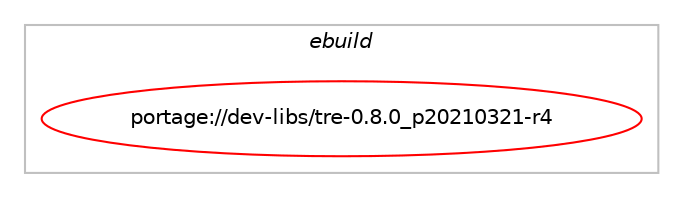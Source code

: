 digraph prolog {

# *************
# Graph options
# *************

newrank=true;
concentrate=true;
compound=true;
graph [rankdir=LR,fontname=Helvetica,fontsize=10,ranksep=1.5];#, ranksep=2.5, nodesep=0.2];
edge  [arrowhead=vee];
node  [fontname=Helvetica,fontsize=10];

# **********
# The ebuild
# **********

subgraph cluster_leftcol {
color=gray;
label=<<i>ebuild</i>>;
id [label="portage://dev-libs/tre-0.8.0_p20210321-r4", color=red, width=4, href="../dev-libs/tre-0.8.0_p20210321-r4.svg"];
}

# ****************
# The dependencies
# ****************

subgraph cluster_midcol {
color=gray;
label=<<i>dependencies</i>>;
subgraph cluster_compile {
fillcolor="#eeeeee";
style=filled;
label=<<i>compile</i>>;
# *** BEGIN UNKNOWN DEPENDENCY TYPE (TODO) ***
# id -> equal(use_conditional_group(positive,agrep,portage://dev-libs/tre-0.8.0_p20210321-r4,[package_dependency(portage://dev-libs/tre-0.8.0_p20210321-r4,install,weak,dev-ruby,amatch,none,[,,],[],[])]))
# *** END UNKNOWN DEPENDENCY TYPE (TODO) ***

# *** BEGIN UNKNOWN DEPENDENCY TYPE (TODO) ***
# id -> equal(use_conditional_group(positive,nls,portage://dev-libs/tre-0.8.0_p20210321-r4,[package_dependency(portage://dev-libs/tre-0.8.0_p20210321-r4,install,no,sys-devel,gettext,none,[,,],[],[])]))
# *** END UNKNOWN DEPENDENCY TYPE (TODO) ***

# *** BEGIN UNKNOWN DEPENDENCY TYPE (TODO) ***
# id -> equal(use_conditional_group(positive,python,portage://dev-libs/tre-0.8.0_p20210321-r4,[use_conditional_group(positive,python_targets_pypy3,portage://dev-libs/tre-0.8.0_p20210321-r4,[package_dependency(portage://dev-libs/tre-0.8.0_p20210321-r4,install,no,dev-python,pypy3,none,[,,],any_same_slot,[])]),use_conditional_group(positive,python_targets_python3_10,portage://dev-libs/tre-0.8.0_p20210321-r4,[package_dependency(portage://dev-libs/tre-0.8.0_p20210321-r4,install,no,dev-lang,python,none,[,,],[slot(3.10)],[])]),use_conditional_group(positive,python_targets_python3_11,portage://dev-libs/tre-0.8.0_p20210321-r4,[package_dependency(portage://dev-libs/tre-0.8.0_p20210321-r4,install,no,dev-lang,python,none,[,,],[slot(3.11)],[])]),use_conditional_group(positive,python_targets_python3_12,portage://dev-libs/tre-0.8.0_p20210321-r4,[package_dependency(portage://dev-libs/tre-0.8.0_p20210321-r4,install,no,dev-lang,python,none,[,,],[slot(3.12)],[])])]))
# *** END UNKNOWN DEPENDENCY TYPE (TODO) ***

}
subgraph cluster_compileandrun {
fillcolor="#eeeeee";
style=filled;
label=<<i>compile and run</i>>;
}
subgraph cluster_run {
fillcolor="#eeeeee";
style=filled;
label=<<i>run</i>>;
# *** BEGIN UNKNOWN DEPENDENCY TYPE (TODO) ***
# id -> equal(use_conditional_group(positive,agrep,portage://dev-libs/tre-0.8.0_p20210321-r4,[package_dependency(portage://dev-libs/tre-0.8.0_p20210321-r4,run,weak,dev-ruby,amatch,none,[,,],[],[])]))
# *** END UNKNOWN DEPENDENCY TYPE (TODO) ***

# *** BEGIN UNKNOWN DEPENDENCY TYPE (TODO) ***
# id -> equal(use_conditional_group(positive,python,portage://dev-libs/tre-0.8.0_p20210321-r4,[use_conditional_group(positive,python_targets_pypy3,portage://dev-libs/tre-0.8.0_p20210321-r4,[package_dependency(portage://dev-libs/tre-0.8.0_p20210321-r4,run,no,dev-python,pypy3,none,[,,],any_same_slot,[])]),use_conditional_group(positive,python_targets_python3_10,portage://dev-libs/tre-0.8.0_p20210321-r4,[package_dependency(portage://dev-libs/tre-0.8.0_p20210321-r4,run,no,dev-lang,python,none,[,,],[slot(3.10)],[])]),use_conditional_group(positive,python_targets_python3_11,portage://dev-libs/tre-0.8.0_p20210321-r4,[package_dependency(portage://dev-libs/tre-0.8.0_p20210321-r4,run,no,dev-lang,python,none,[,,],[slot(3.11)],[])]),use_conditional_group(positive,python_targets_python3_12,portage://dev-libs/tre-0.8.0_p20210321-r4,[package_dependency(portage://dev-libs/tre-0.8.0_p20210321-r4,run,no,dev-lang,python,none,[,,],[slot(3.12)],[])])]))
# *** END UNKNOWN DEPENDENCY TYPE (TODO) ***

}
}

# **************
# The candidates
# **************

subgraph cluster_choices {
rank=same;
color=gray;
label=<<i>candidates</i>>;

}

}

